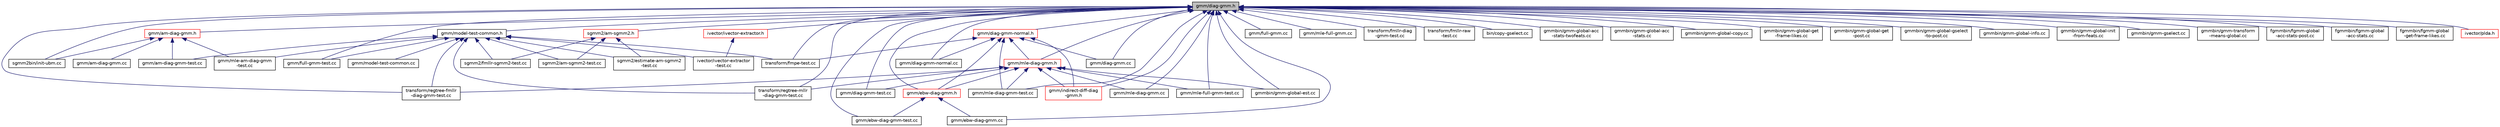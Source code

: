 digraph "gmm/diag-gmm.h"
{
  edge [fontname="Helvetica",fontsize="10",labelfontname="Helvetica",labelfontsize="10"];
  node [fontname="Helvetica",fontsize="10",shape=record];
  Node53 [label="gmm/diag-gmm.h",height=0.2,width=0.4,color="black", fillcolor="grey75", style="filled", fontcolor="black"];
  Node53 -> Node54 [dir="back",color="midnightblue",fontsize="10",style="solid",fontname="Helvetica"];
  Node54 [label="gmm/model-test-common.h",height=0.2,width=0.4,color="black", fillcolor="white", style="filled",URL="$model-test-common_8h.html"];
  Node54 -> Node55 [dir="back",color="midnightblue",fontsize="10",style="solid",fontname="Helvetica"];
  Node55 [label="gmm/am-diag-gmm-test.cc",height=0.2,width=0.4,color="black", fillcolor="white", style="filled",URL="$am-diag-gmm-test_8cc.html"];
  Node54 -> Node56 [dir="back",color="midnightblue",fontsize="10",style="solid",fontname="Helvetica"];
  Node56 [label="gmm/full-gmm-test.cc",height=0.2,width=0.4,color="black", fillcolor="white", style="filled",URL="$full-gmm-test_8cc.html"];
  Node54 -> Node57 [dir="back",color="midnightblue",fontsize="10",style="solid",fontname="Helvetica"];
  Node57 [label="gmm/mle-am-diag-gmm\l-test.cc",height=0.2,width=0.4,color="black", fillcolor="white", style="filled",URL="$mle-am-diag-gmm-test_8cc.html"];
  Node54 -> Node58 [dir="back",color="midnightblue",fontsize="10",style="solid",fontname="Helvetica"];
  Node58 [label="gmm/model-test-common.cc",height=0.2,width=0.4,color="black", fillcolor="white", style="filled",URL="$model-test-common_8cc.html"];
  Node54 -> Node59 [dir="back",color="midnightblue",fontsize="10",style="solid",fontname="Helvetica"];
  Node59 [label="transform/fmpe-test.cc",height=0.2,width=0.4,color="black", fillcolor="white", style="filled",URL="$fmpe-test_8cc.html"];
  Node54 -> Node60 [dir="back",color="midnightblue",fontsize="10",style="solid",fontname="Helvetica"];
  Node60 [label="transform/regtree-fmllr\l-diag-gmm-test.cc",height=0.2,width=0.4,color="black", fillcolor="white", style="filled",URL="$regtree-fmllr-diag-gmm-test_8cc.html"];
  Node54 -> Node61 [dir="back",color="midnightblue",fontsize="10",style="solid",fontname="Helvetica"];
  Node61 [label="transform/regtree-mllr\l-diag-gmm-test.cc",height=0.2,width=0.4,color="black", fillcolor="white", style="filled",URL="$regtree-mllr-diag-gmm-test_8cc.html"];
  Node54 -> Node62 [dir="back",color="midnightblue",fontsize="10",style="solid",fontname="Helvetica"];
  Node62 [label="sgmm2/am-sgmm2-test.cc",height=0.2,width=0.4,color="black", fillcolor="white", style="filled",URL="$am-sgmm2-test_8cc.html"];
  Node54 -> Node63 [dir="back",color="midnightblue",fontsize="10",style="solid",fontname="Helvetica"];
  Node63 [label="sgmm2/estimate-am-sgmm2\l-test.cc",height=0.2,width=0.4,color="black", fillcolor="white", style="filled",URL="$estimate-am-sgmm2-test_8cc.html"];
  Node54 -> Node64 [dir="back",color="midnightblue",fontsize="10",style="solid",fontname="Helvetica"];
  Node64 [label="sgmm2/fmllr-sgmm2-test.cc",height=0.2,width=0.4,color="black", fillcolor="white", style="filled",URL="$fmllr-sgmm2-test_8cc.html"];
  Node54 -> Node65 [dir="back",color="midnightblue",fontsize="10",style="solid",fontname="Helvetica"];
  Node65 [label="ivector/ivector-extractor\l-test.cc",height=0.2,width=0.4,color="black", fillcolor="white", style="filled",URL="$ivector-extractor-test_8cc.html"];
  Node53 -> Node66 [dir="back",color="midnightblue",fontsize="10",style="solid",fontname="Helvetica"];
  Node66 [label="gmm/am-diag-gmm.h",height=0.2,width=0.4,color="red", fillcolor="white", style="filled",URL="$am-diag-gmm_8h.html"];
  Node66 -> Node55 [dir="back",color="midnightblue",fontsize="10",style="solid",fontname="Helvetica"];
  Node66 -> Node67 [dir="back",color="midnightblue",fontsize="10",style="solid",fontname="Helvetica"];
  Node67 [label="gmm/am-diag-gmm.cc",height=0.2,width=0.4,color="black", fillcolor="white", style="filled",URL="$am-diag-gmm_8cc.html"];
  Node66 -> Node57 [dir="back",color="midnightblue",fontsize="10",style="solid",fontname="Helvetica"];
  Node66 -> Node181 [dir="back",color="midnightblue",fontsize="10",style="solid",fontname="Helvetica"];
  Node181 [label="sgmm2bin/init-ubm.cc",height=0.2,width=0.4,color="black", fillcolor="white", style="filled",URL="$init-ubm_8cc.html"];
  Node53 -> Node214 [dir="back",color="midnightblue",fontsize="10",style="solid",fontname="Helvetica"];
  Node214 [label="gmm/diag-gmm-normal.h",height=0.2,width=0.4,color="red", fillcolor="white", style="filled",URL="$diag-gmm-normal_8h.html"];
  Node214 -> Node215 [dir="back",color="midnightblue",fontsize="10",style="solid",fontname="Helvetica"];
  Node215 [label="gmm/diag-gmm-normal.cc",height=0.2,width=0.4,color="black", fillcolor="white", style="filled",URL="$diag-gmm-normal_8cc.html"];
  Node214 -> Node216 [dir="back",color="midnightblue",fontsize="10",style="solid",fontname="Helvetica"];
  Node216 [label="gmm/mle-diag-gmm.h",height=0.2,width=0.4,color="red", fillcolor="white", style="filled",URL="$mle-diag-gmm_8h.html"];
  Node216 -> Node217 [dir="back",color="midnightblue",fontsize="10",style="solid",fontname="Helvetica"];
  Node217 [label="gmm/diag-gmm-test.cc",height=0.2,width=0.4,color="black", fillcolor="white", style="filled",URL="$diag-gmm-test_8cc.html"];
  Node216 -> Node106 [dir="back",color="midnightblue",fontsize="10",style="solid",fontname="Helvetica"];
  Node106 [label="gmm/ebw-diag-gmm.h",height=0.2,width=0.4,color="red", fillcolor="white", style="filled",URL="$ebw-diag-gmm_8h.html"];
  Node106 -> Node107 [dir="back",color="midnightblue",fontsize="10",style="solid",fontname="Helvetica"];
  Node107 [label="gmm/ebw-diag-gmm-test.cc",height=0.2,width=0.4,color="black", fillcolor="white", style="filled",URL="$ebw-diag-gmm-test_8cc.html"];
  Node106 -> Node108 [dir="back",color="midnightblue",fontsize="10",style="solid",fontname="Helvetica"];
  Node108 [label="gmm/ebw-diag-gmm.cc",height=0.2,width=0.4,color="black", fillcolor="white", style="filled",URL="$ebw-diag-gmm_8cc.html"];
  Node216 -> Node112 [dir="back",color="midnightblue",fontsize="10",style="solid",fontname="Helvetica"];
  Node112 [label="gmm/indirect-diff-diag\l-gmm.h",height=0.2,width=0.4,color="red", fillcolor="white", style="filled",URL="$indirect-diff-diag-gmm_8h.html"];
  Node216 -> Node235 [dir="back",color="midnightblue",fontsize="10",style="solid",fontname="Helvetica"];
  Node235 [label="gmm/mle-diag-gmm-test.cc",height=0.2,width=0.4,color="black", fillcolor="white", style="filled",URL="$mle-diag-gmm-test_8cc.html"];
  Node216 -> Node236 [dir="back",color="midnightblue",fontsize="10",style="solid",fontname="Helvetica"];
  Node236 [label="gmm/mle-diag-gmm.cc",height=0.2,width=0.4,color="black", fillcolor="white", style="filled",URL="$mle-diag-gmm_8cc.html"];
  Node216 -> Node219 [dir="back",color="midnightblue",fontsize="10",style="solid",fontname="Helvetica"];
  Node219 [label="gmm/mle-full-gmm-test.cc",height=0.2,width=0.4,color="black", fillcolor="white", style="filled",URL="$mle-full-gmm-test_8cc.html"];
  Node216 -> Node60 [dir="back",color="midnightblue",fontsize="10",style="solid",fontname="Helvetica"];
  Node216 -> Node61 [dir="back",color="midnightblue",fontsize="10",style="solid",fontname="Helvetica"];
  Node216 -> Node237 [dir="back",color="midnightblue",fontsize="10",style="solid",fontname="Helvetica"];
  Node237 [label="gmmbin/gmm-global-est.cc",height=0.2,width=0.4,color="black", fillcolor="white", style="filled",URL="$gmm-global-est_8cc.html"];
  Node214 -> Node238 [dir="back",color="midnightblue",fontsize="10",style="solid",fontname="Helvetica"];
  Node238 [label="gmm/diag-gmm.cc",height=0.2,width=0.4,color="black", fillcolor="white", style="filled",URL="$diag-gmm_8cc.html"];
  Node214 -> Node106 [dir="back",color="midnightblue",fontsize="10",style="solid",fontname="Helvetica"];
  Node214 -> Node112 [dir="back",color="midnightblue",fontsize="10",style="solid",fontname="Helvetica"];
  Node214 -> Node235 [dir="back",color="midnightblue",fontsize="10",style="solid",fontname="Helvetica"];
  Node214 -> Node59 [dir="back",color="midnightblue",fontsize="10",style="solid",fontname="Helvetica"];
  Node53 -> Node215 [dir="back",color="midnightblue",fontsize="10",style="solid",fontname="Helvetica"];
  Node53 -> Node217 [dir="back",color="midnightblue",fontsize="10",style="solid",fontname="Helvetica"];
  Node53 -> Node216 [dir="back",color="midnightblue",fontsize="10",style="solid",fontname="Helvetica"];
  Node53 -> Node238 [dir="back",color="midnightblue",fontsize="10",style="solid",fontname="Helvetica"];
  Node53 -> Node107 [dir="back",color="midnightblue",fontsize="10",style="solid",fontname="Helvetica"];
  Node53 -> Node106 [dir="back",color="midnightblue",fontsize="10",style="solid",fontname="Helvetica"];
  Node53 -> Node108 [dir="back",color="midnightblue",fontsize="10",style="solid",fontname="Helvetica"];
  Node53 -> Node56 [dir="back",color="midnightblue",fontsize="10",style="solid",fontname="Helvetica"];
  Node53 -> Node240 [dir="back",color="midnightblue",fontsize="10",style="solid",fontname="Helvetica"];
  Node240 [label="gmm/full-gmm.cc",height=0.2,width=0.4,color="black", fillcolor="white", style="filled",URL="$full-gmm_8cc.html"];
  Node53 -> Node112 [dir="back",color="midnightblue",fontsize="10",style="solid",fontname="Helvetica"];
  Node53 -> Node235 [dir="back",color="midnightblue",fontsize="10",style="solid",fontname="Helvetica"];
  Node53 -> Node236 [dir="back",color="midnightblue",fontsize="10",style="solid",fontname="Helvetica"];
  Node53 -> Node219 [dir="back",color="midnightblue",fontsize="10",style="solid",fontname="Helvetica"];
  Node53 -> Node220 [dir="back",color="midnightblue",fontsize="10",style="solid",fontname="Helvetica"];
  Node220 [label="gmm/mle-full-gmm.cc",height=0.2,width=0.4,color="black", fillcolor="white", style="filled",URL="$mle-full-gmm_8cc.html"];
  Node53 -> Node145 [dir="back",color="midnightblue",fontsize="10",style="solid",fontname="Helvetica"];
  Node145 [label="transform/fmllr-diag\l-gmm-test.cc",height=0.2,width=0.4,color="black", fillcolor="white", style="filled",URL="$fmllr-diag-gmm-test_8cc.html"];
  Node53 -> Node147 [dir="back",color="midnightblue",fontsize="10",style="solid",fontname="Helvetica"];
  Node147 [label="transform/fmllr-raw\l-test.cc",height=0.2,width=0.4,color="black", fillcolor="white", style="filled",URL="$fmllr-raw-test_8cc.html"];
  Node53 -> Node59 [dir="back",color="midnightblue",fontsize="10",style="solid",fontname="Helvetica"];
  Node53 -> Node60 [dir="back",color="midnightblue",fontsize="10",style="solid",fontname="Helvetica"];
  Node53 -> Node61 [dir="back",color="midnightblue",fontsize="10",style="solid",fontname="Helvetica"];
  Node53 -> Node241 [dir="back",color="midnightblue",fontsize="10",style="solid",fontname="Helvetica"];
  Node241 [label="bin/copy-gselect.cc",height=0.2,width=0.4,color="black", fillcolor="white", style="filled",URL="$copy-gselect_8cc.html"];
  Node53 -> Node221 [dir="back",color="midnightblue",fontsize="10",style="solid",fontname="Helvetica"];
  Node221 [label="gmmbin/gmm-global-acc\l-stats-twofeats.cc",height=0.2,width=0.4,color="black", fillcolor="white", style="filled",URL="$gmm-global-acc-stats-twofeats_8cc.html"];
  Node53 -> Node222 [dir="back",color="midnightblue",fontsize="10",style="solid",fontname="Helvetica"];
  Node222 [label="gmmbin/gmm-global-acc\l-stats.cc",height=0.2,width=0.4,color="black", fillcolor="white", style="filled",URL="$gmm-global-acc-stats_8cc.html"];
  Node53 -> Node242 [dir="back",color="midnightblue",fontsize="10",style="solid",fontname="Helvetica"];
  Node242 [label="gmmbin/gmm-global-copy.cc",height=0.2,width=0.4,color="black", fillcolor="white", style="filled",URL="$gmm-global-copy_8cc.html"];
  Node53 -> Node237 [dir="back",color="midnightblue",fontsize="10",style="solid",fontname="Helvetica"];
  Node53 -> Node223 [dir="back",color="midnightblue",fontsize="10",style="solid",fontname="Helvetica"];
  Node223 [label="gmmbin/gmm-global-get\l-frame-likes.cc",height=0.2,width=0.4,color="black", fillcolor="white", style="filled",URL="$gmm-global-get-frame-likes_8cc.html"];
  Node53 -> Node243 [dir="back",color="midnightblue",fontsize="10",style="solid",fontname="Helvetica"];
  Node243 [label="gmmbin/gmm-global-get\l-post.cc",height=0.2,width=0.4,color="black", fillcolor="white", style="filled",URL="$gmm-global-get-post_8cc.html"];
  Node53 -> Node244 [dir="back",color="midnightblue",fontsize="10",style="solid",fontname="Helvetica"];
  Node244 [label="gmmbin/gmm-global-gselect\l-to-post.cc",height=0.2,width=0.4,color="black", fillcolor="white", style="filled",URL="$gmm-global-gselect-to-post_8cc.html"];
  Node53 -> Node245 [dir="back",color="midnightblue",fontsize="10",style="solid",fontname="Helvetica"];
  Node245 [label="gmmbin/gmm-global-info.cc",height=0.2,width=0.4,color="black", fillcolor="white", style="filled",URL="$gmm-global-info_8cc.html"];
  Node53 -> Node224 [dir="back",color="midnightblue",fontsize="10",style="solid",fontname="Helvetica"];
  Node224 [label="gmmbin/gmm-global-init\l-from-feats.cc",height=0.2,width=0.4,color="black", fillcolor="white", style="filled",URL="$gmm-global-init-from-feats_8cc.html"];
  Node53 -> Node246 [dir="back",color="midnightblue",fontsize="10",style="solid",fontname="Helvetica"];
  Node246 [label="gmmbin/gmm-gselect.cc",height=0.2,width=0.4,color="black", fillcolor="white", style="filled",URL="$gmm-gselect_8cc.html"];
  Node53 -> Node100 [dir="back",color="midnightblue",fontsize="10",style="solid",fontname="Helvetica"];
  Node100 [label="gmmbin/gmm-transform\l-means-global.cc",height=0.2,width=0.4,color="black", fillcolor="white", style="filled",URL="$gmm-transform-means-global_8cc.html"];
  Node53 -> Node227 [dir="back",color="midnightblue",fontsize="10",style="solid",fontname="Helvetica"];
  Node227 [label="fgmmbin/fgmm-global\l-acc-stats-post.cc",height=0.2,width=0.4,color="black", fillcolor="white", style="filled",URL="$fgmm-global-acc-stats-post_8cc.html"];
  Node53 -> Node228 [dir="back",color="midnightblue",fontsize="10",style="solid",fontname="Helvetica"];
  Node228 [label="fgmmbin/fgmm-global\l-acc-stats.cc",height=0.2,width=0.4,color="black", fillcolor="white", style="filled",URL="$fgmm-global-acc-stats_8cc.html"];
  Node53 -> Node230 [dir="back",color="midnightblue",fontsize="10",style="solid",fontname="Helvetica"];
  Node230 [label="fgmmbin/fgmm-global\l-get-frame-likes.cc",height=0.2,width=0.4,color="black", fillcolor="white", style="filled",URL="$fgmm-global-get-frame-likes_8cc.html"];
  Node53 -> Node247 [dir="back",color="midnightblue",fontsize="10",style="solid",fontname="Helvetica"];
  Node247 [label="sgmm2/am-sgmm2.h",height=0.2,width=0.4,color="red", fillcolor="white", style="filled",URL="$am-sgmm2_8h.html"];
  Node247 -> Node62 [dir="back",color="midnightblue",fontsize="10",style="solid",fontname="Helvetica"];
  Node247 -> Node63 [dir="back",color="midnightblue",fontsize="10",style="solid",fontname="Helvetica"];
  Node247 -> Node64 [dir="back",color="midnightblue",fontsize="10",style="solid",fontname="Helvetica"];
  Node53 -> Node181 [dir="back",color="midnightblue",fontsize="10",style="solid",fontname="Helvetica"];
  Node53 -> Node277 [dir="back",color="midnightblue",fontsize="10",style="solid",fontname="Helvetica"];
  Node277 [label="ivector/ivector-extractor.h",height=0.2,width=0.4,color="red", fillcolor="white", style="filled",URL="$ivector-extractor_8h.html"];
  Node277 -> Node65 [dir="back",color="midnightblue",fontsize="10",style="solid",fontname="Helvetica"];
  Node53 -> Node282 [dir="back",color="midnightblue",fontsize="10",style="solid",fontname="Helvetica"];
  Node282 [label="ivector/plda.h",height=0.2,width=0.4,color="red", fillcolor="white", style="filled",URL="$plda_8h.html"];
}
